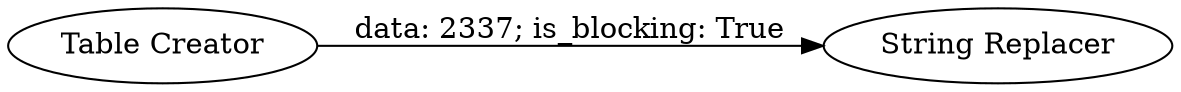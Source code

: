 digraph {
	"-2848791518495032830_2" [label="String Replacer"]
	"-2848791518495032830_1" [label="Table Creator"]
	"-2848791518495032830_1" -> "-2848791518495032830_2" [label="data: 2337; is_blocking: True"]
	rankdir=LR
}
